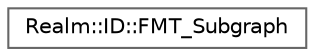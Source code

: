 digraph "Graphical Class Hierarchy"
{
 // LATEX_PDF_SIZE
  bgcolor="transparent";
  edge [fontname=Helvetica,fontsize=10,labelfontname=Helvetica,labelfontsize=10];
  node [fontname=Helvetica,fontsize=10,shape=box,height=0.2,width=0.4];
  rankdir="LR";
  Node0 [id="Node000000",label="Realm::ID::FMT_Subgraph",height=0.2,width=0.4,color="grey40", fillcolor="white", style="filled",URL="$structRealm_1_1ID_1_1FMT__Subgraph.html",tooltip=" "];
}
